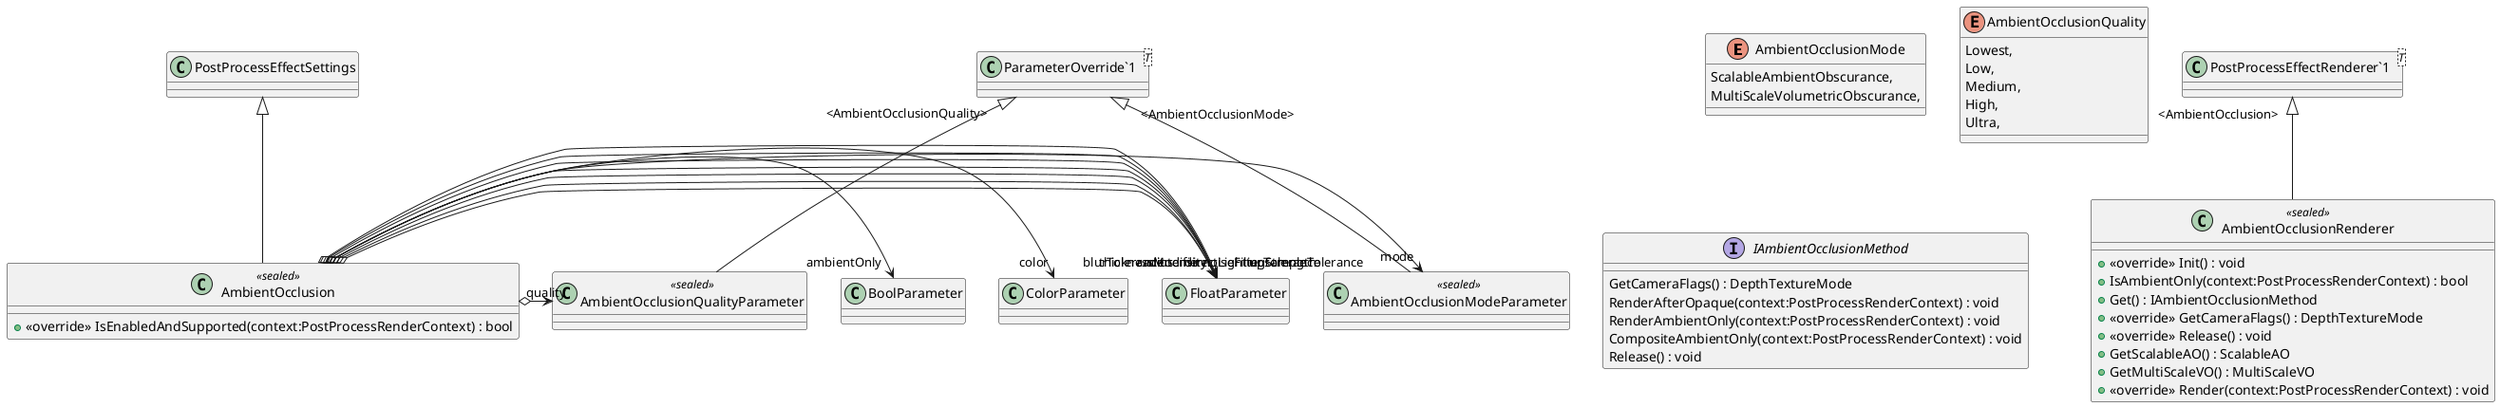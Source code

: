 @startuml
enum AmbientOcclusionMode {
    ScalableAmbientObscurance,
    MultiScaleVolumetricObscurance,
}
enum AmbientOcclusionQuality {
    Lowest,
    Low,
    Medium,
    High,
    Ultra,
}
class AmbientOcclusionModeParameter <<sealed>> {
}
class AmbientOcclusionQualityParameter <<sealed>> {
}
class AmbientOcclusion <<sealed>> {
    + <<override>> IsEnabledAndSupported(context:PostProcessRenderContext) : bool
}
interface IAmbientOcclusionMethod {
    GetCameraFlags() : DepthTextureMode
    RenderAfterOpaque(context:PostProcessRenderContext) : void
    RenderAmbientOnly(context:PostProcessRenderContext) : void
    CompositeAmbientOnly(context:PostProcessRenderContext) : void
    Release() : void
}
class AmbientOcclusionRenderer <<sealed>> {
    + <<override>> Init() : void
    + IsAmbientOnly(context:PostProcessRenderContext) : bool
    + Get() : IAmbientOcclusionMethod
    + <<override>> GetCameraFlags() : DepthTextureMode
    + <<override>> Release() : void
    + GetScalableAO() : ScalableAO
    + GetMultiScaleVO() : MultiScaleVO
    + <<override>> Render(context:PostProcessRenderContext) : void
}
class "ParameterOverride`1"<T> {
}
class "PostProcessEffectRenderer`1"<T> {
}
"ParameterOverride`1" "<AmbientOcclusionMode>" <|-- AmbientOcclusionModeParameter
"ParameterOverride`1" "<AmbientOcclusionQuality>" <|-- AmbientOcclusionQualityParameter
PostProcessEffectSettings <|-- AmbientOcclusion
AmbientOcclusion o-> "mode" AmbientOcclusionModeParameter
AmbientOcclusion o-> "intensity" FloatParameter
AmbientOcclusion o-> "color" ColorParameter
AmbientOcclusion o-> "ambientOnly" BoolParameter
AmbientOcclusion o-> "noiseFilterTolerance" FloatParameter
AmbientOcclusion o-> "blurTolerance" FloatParameter
AmbientOcclusion o-> "upsampleTolerance" FloatParameter
AmbientOcclusion o-> "thicknessModifier" FloatParameter
AmbientOcclusion o-> "directLightingStrength" FloatParameter
AmbientOcclusion o-> "radius" FloatParameter
AmbientOcclusion o-> "quality" AmbientOcclusionQualityParameter
"PostProcessEffectRenderer`1" "<AmbientOcclusion>" <|-- AmbientOcclusionRenderer
@enduml
